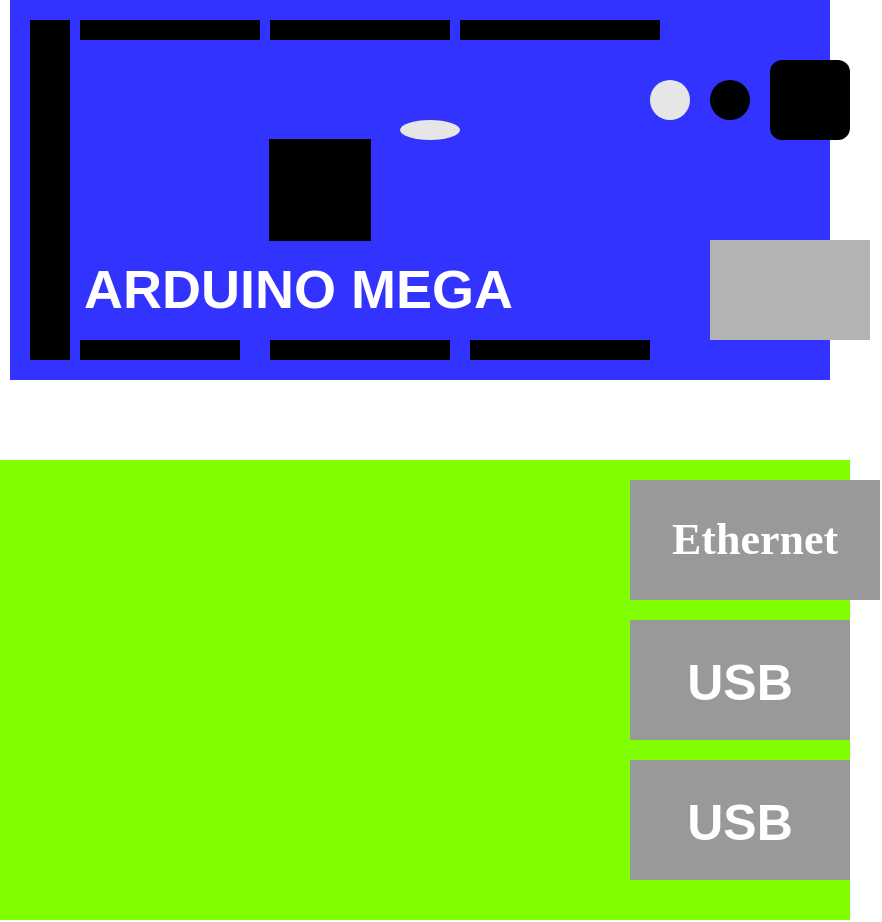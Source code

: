 <mxfile version="20.2.1" type="github">
  <diagram id="C5RBs43oDa-KdzZeNtuy" name="Page-1">
    <mxGraphModel dx="1447" dy="878" grid="1" gridSize="10" guides="1" tooltips="1" connect="1" arrows="1" fold="1" page="1" pageScale="1" pageWidth="827" pageHeight="1169" math="0" shadow="0">
      <root>
        <mxCell id="WIyWlLk6GJQsqaUBKTNV-0" />
        <mxCell id="WIyWlLk6GJQsqaUBKTNV-1" parent="WIyWlLk6GJQsqaUBKTNV-0" />
        <mxCell id="-xT1aG8KRK20NXAXzAjb-0" value="" style="rounded=0;whiteSpace=wrap;html=1;fillColor=#3333FF;strokeColor=none;" vertex="1" parent="WIyWlLk6GJQsqaUBKTNV-1">
          <mxGeometry x="60" y="40" width="410" height="190" as="geometry" />
        </mxCell>
        <mxCell id="-xT1aG8KRK20NXAXzAjb-1" value="" style="whiteSpace=wrap;html=1;aspect=fixed;fillColor=#000000;shadow=0;glass=0;rounded=0;sketch=0;direction=south;" vertex="1" parent="WIyWlLk6GJQsqaUBKTNV-1">
          <mxGeometry x="190" y="110" width="50" height="50" as="geometry" />
        </mxCell>
        <mxCell id="-xT1aG8KRK20NXAXzAjb-2" value="" style="rounded=0;whiteSpace=wrap;html=1;strokeColor=none;fillColor=#B3B3B3;" vertex="1" parent="WIyWlLk6GJQsqaUBKTNV-1">
          <mxGeometry x="410" y="160" width="80" height="50" as="geometry" />
        </mxCell>
        <mxCell id="-xT1aG8KRK20NXAXzAjb-3" value="" style="rounded=1;whiteSpace=wrap;html=1;strokeColor=none;fillColor=#000000;" vertex="1" parent="WIyWlLk6GJQsqaUBKTNV-1">
          <mxGeometry x="440" y="70" width="40" height="40" as="geometry" />
        </mxCell>
        <mxCell id="-xT1aG8KRK20NXAXzAjb-4" value="" style="rounded=0;whiteSpace=wrap;html=1;strokeColor=none;fillColor=#000000;" vertex="1" parent="WIyWlLk6GJQsqaUBKTNV-1">
          <mxGeometry x="70" y="50" width="20" height="170" as="geometry" />
        </mxCell>
        <mxCell id="-xT1aG8KRK20NXAXzAjb-5" value="" style="rounded=0;whiteSpace=wrap;html=1;strokeColor=none;fillColor=#000000;" vertex="1" parent="WIyWlLk6GJQsqaUBKTNV-1">
          <mxGeometry x="95" y="50" width="90" height="10" as="geometry" />
        </mxCell>
        <mxCell id="-xT1aG8KRK20NXAXzAjb-6" value="" style="rounded=0;whiteSpace=wrap;html=1;fillColor=#000000;strokeColor=none;" vertex="1" parent="WIyWlLk6GJQsqaUBKTNV-1">
          <mxGeometry x="190" y="50" width="90" height="10" as="geometry" />
        </mxCell>
        <mxCell id="-xT1aG8KRK20NXAXzAjb-7" value="" style="rounded=0;whiteSpace=wrap;html=1;fillColor=#000000;strokeColor=none;" vertex="1" parent="WIyWlLk6GJQsqaUBKTNV-1">
          <mxGeometry x="285" y="50" width="100" height="10" as="geometry" />
        </mxCell>
        <mxCell id="-xT1aG8KRK20NXAXzAjb-9" value="" style="rounded=0;whiteSpace=wrap;html=1;fillColor=#000000;strokeColor=none;" vertex="1" parent="WIyWlLk6GJQsqaUBKTNV-1">
          <mxGeometry x="95" y="210" width="80" height="10" as="geometry" />
        </mxCell>
        <mxCell id="-xT1aG8KRK20NXAXzAjb-10" value="" style="rounded=0;whiteSpace=wrap;html=1;fillColor=#000000;strokeColor=none;" vertex="1" parent="WIyWlLk6GJQsqaUBKTNV-1">
          <mxGeometry x="190" y="210" width="90" height="10" as="geometry" />
        </mxCell>
        <mxCell id="-xT1aG8KRK20NXAXzAjb-11" value="" style="rounded=0;whiteSpace=wrap;html=1;strokeColor=none;fillColor=#000000;" vertex="1" parent="WIyWlLk6GJQsqaUBKTNV-1">
          <mxGeometry x="290" y="210" width="90" height="10" as="geometry" />
        </mxCell>
        <mxCell id="-xT1aG8KRK20NXAXzAjb-12" value="" style="ellipse;whiteSpace=wrap;html=1;strokeColor=none;fillColor=#E6E6E6;" vertex="1" parent="WIyWlLk6GJQsqaUBKTNV-1">
          <mxGeometry x="255" y="100" width="30" height="10" as="geometry" />
        </mxCell>
        <mxCell id="-xT1aG8KRK20NXAXzAjb-13" value="" style="ellipse;whiteSpace=wrap;html=1;aspect=fixed;fillColor=#E6E6E6;strokeColor=none;" vertex="1" parent="WIyWlLk6GJQsqaUBKTNV-1">
          <mxGeometry x="380" y="80" width="20" height="20" as="geometry" />
        </mxCell>
        <mxCell id="-xT1aG8KRK20NXAXzAjb-14" value="" style="ellipse;whiteSpace=wrap;html=1;aspect=fixed;strokeColor=none;fillColor=#000000;" vertex="1" parent="WIyWlLk6GJQsqaUBKTNV-1">
          <mxGeometry x="410" y="80" width="20" height="20" as="geometry" />
        </mxCell>
        <mxCell id="-xT1aG8KRK20NXAXzAjb-20" value="ARDUINO MEGA" style="text;html=1;strokeColor=none;fillColor=none;align=left;verticalAlign=middle;whiteSpace=wrap;rounded=0;shadow=0;glass=0;sketch=0;fontColor=#FFFFFF;fontSize=27;fontStyle=1" vertex="1" parent="WIyWlLk6GJQsqaUBKTNV-1">
          <mxGeometry x="95" y="170" width="220" height="30" as="geometry" />
        </mxCell>
        <mxCell id="-xT1aG8KRK20NXAXzAjb-21" value="" style="rounded=0;whiteSpace=wrap;html=1;shadow=0;glass=0;sketch=0;fontSize=27;fontColor=#FFFFFF;strokeColor=none;fillColor=#80FF00;" vertex="1" parent="WIyWlLk6GJQsqaUBKTNV-1">
          <mxGeometry x="55" y="270" width="425" height="230" as="geometry" />
        </mxCell>
        <mxCell id="-xT1aG8KRK20NXAXzAjb-22" value="&lt;span style=&quot;font-family: Verdana; font-size: 22px;&quot;&gt;Ethernet&lt;/span&gt;" style="rounded=0;whiteSpace=wrap;html=1;shadow=0;glass=0;sketch=0;fontSize=22;fontColor=#FFFFFF;strokeColor=none;fillColor=#999999;fontStyle=1" vertex="1" parent="WIyWlLk6GJQsqaUBKTNV-1">
          <mxGeometry x="370" y="280" width="125" height="60" as="geometry" />
        </mxCell>
        <mxCell id="-xT1aG8KRK20NXAXzAjb-23" value="USB" style="rounded=0;whiteSpace=wrap;html=1;shadow=0;glass=0;sketch=0;fontSize=25;fontColor=#FFFFFF;strokeColor=none;fillColor=#999999;fontStyle=1" vertex="1" parent="WIyWlLk6GJQsqaUBKTNV-1">
          <mxGeometry x="370" y="350" width="110" height="60" as="geometry" />
        </mxCell>
        <mxCell id="-xT1aG8KRK20NXAXzAjb-24" value="USB" style="rounded=0;whiteSpace=wrap;html=1;shadow=0;glass=0;sketch=0;fontSize=25;fontColor=#FFFFFF;strokeColor=none;fillColor=#999999;fontStyle=1" vertex="1" parent="WIyWlLk6GJQsqaUBKTNV-1">
          <mxGeometry x="370" y="420" width="110" height="60" as="geometry" />
        </mxCell>
      </root>
    </mxGraphModel>
  </diagram>
</mxfile>
